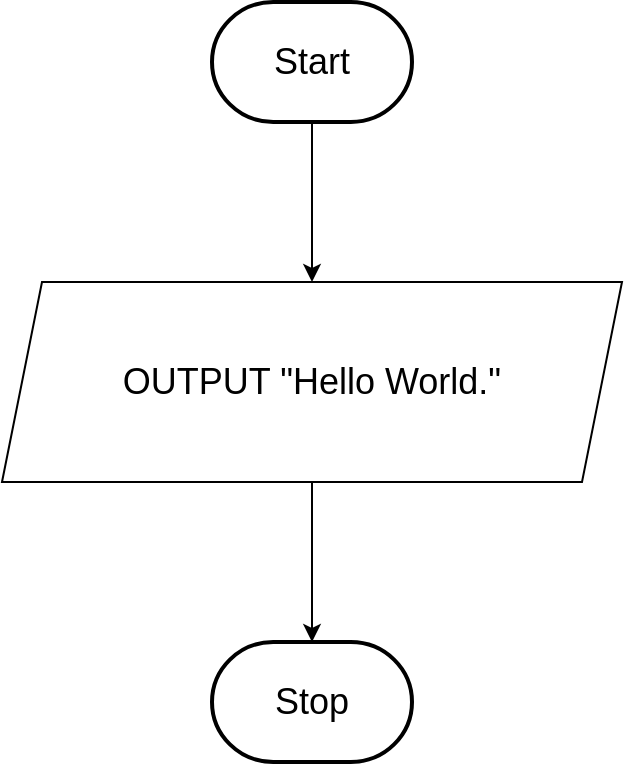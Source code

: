 <mxfile version="21.1.2" type="device">
  <diagram name="Page-1" id="ZJNgZEiECKDGYXHsDDT8">
    <mxGraphModel dx="2044" dy="1184" grid="1" gridSize="10" guides="1" tooltips="1" connect="1" arrows="1" fold="1" page="1" pageScale="1" pageWidth="1700" pageHeight="1100" math="0" shadow="0">
      <root>
        <mxCell id="0" />
        <mxCell id="1" parent="0" />
        <mxCell id="WqUYw4biqrxZUUVSya5a-3" value="&lt;font style=&quot;font-size: 18px;&quot;&gt;OUTPUT &quot;Hello World.&quot;&lt;/font&gt;" style="shape=parallelogram;perimeter=parallelogramPerimeter;whiteSpace=wrap;html=1;fixedSize=1;" parent="1" vertex="1">
          <mxGeometry x="680" y="260" width="310" height="100" as="geometry" />
        </mxCell>
        <mxCell id="WqUYw4biqrxZUUVSya5a-4" value="" style="endArrow=classic;html=1;rounded=0;entryX=0.5;entryY=0;entryDx=0;entryDy=0;exitX=0.5;exitY=1;exitDx=0;exitDy=0;exitPerimeter=0;" parent="1" source="YIWK8q2OQYlHiDbLGR7j-1" target="WqUYw4biqrxZUUVSya5a-3" edge="1">
          <mxGeometry width="50" height="50" relative="1" as="geometry">
            <mxPoint x="835" y="190" as="sourcePoint" />
            <mxPoint x="745" y="300" as="targetPoint" />
          </mxGeometry>
        </mxCell>
        <mxCell id="WqUYw4biqrxZUUVSya5a-5" value="" style="endArrow=classic;html=1;rounded=0;entryX=0.5;entryY=0;entryDx=0;entryDy=0;exitX=0.5;exitY=1;exitDx=0;exitDy=0;entryPerimeter=0;" parent="1" source="WqUYw4biqrxZUUVSya5a-3" target="YIWK8q2OQYlHiDbLGR7j-2" edge="1">
          <mxGeometry width="50" height="50" relative="1" as="geometry">
            <mxPoint x="545" y="500" as="sourcePoint" />
            <mxPoint x="835" y="480" as="targetPoint" />
          </mxGeometry>
        </mxCell>
        <mxCell id="YIWK8q2OQYlHiDbLGR7j-1" value="&lt;font style=&quot;font-size: 18px;&quot;&gt;Start&lt;/font&gt;" style="strokeWidth=2;html=1;shape=mxgraph.flowchart.terminator;whiteSpace=wrap;" vertex="1" parent="1">
          <mxGeometry x="785" y="120" width="100" height="60" as="geometry" />
        </mxCell>
        <mxCell id="YIWK8q2OQYlHiDbLGR7j-2" value="&lt;font style=&quot;font-size: 18px;&quot;&gt;Stop&lt;/font&gt;" style="strokeWidth=2;html=1;shape=mxgraph.flowchart.terminator;whiteSpace=wrap;" vertex="1" parent="1">
          <mxGeometry x="785" y="440" width="100" height="60" as="geometry" />
        </mxCell>
      </root>
    </mxGraphModel>
  </diagram>
</mxfile>
